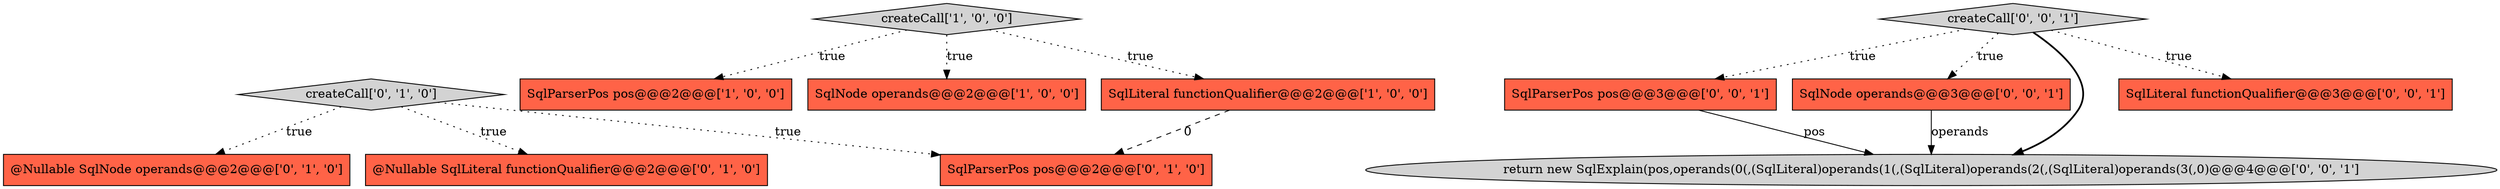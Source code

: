 digraph {
7 [style = filled, label = "SqlParserPos pos@@@2@@@['0', '1', '0']", fillcolor = tomato, shape = box image = "AAA1AAABBB2BBB"];
11 [style = filled, label = "createCall['0', '0', '1']", fillcolor = lightgray, shape = diamond image = "AAA0AAABBB3BBB"];
8 [style = filled, label = "SqlParserPos pos@@@3@@@['0', '0', '1']", fillcolor = tomato, shape = box image = "AAA0AAABBB3BBB"];
0 [style = filled, label = "SqlParserPos pos@@@2@@@['1', '0', '0']", fillcolor = tomato, shape = box image = "AAA0AAABBB1BBB"];
9 [style = filled, label = "SqlNode operands@@@3@@@['0', '0', '1']", fillcolor = tomato, shape = box image = "AAA0AAABBB3BBB"];
3 [style = filled, label = "createCall['1', '0', '0']", fillcolor = lightgray, shape = diamond image = "AAA0AAABBB1BBB"];
10 [style = filled, label = "return new SqlExplain(pos,operands(0(,(SqlLiteral)operands(1(,(SqlLiteral)operands(2(,(SqlLiteral)operands(3(,0)@@@4@@@['0', '0', '1']", fillcolor = lightgray, shape = ellipse image = "AAA0AAABBB3BBB"];
12 [style = filled, label = "SqlLiteral functionQualifier@@@3@@@['0', '0', '1']", fillcolor = tomato, shape = box image = "AAA0AAABBB3BBB"];
5 [style = filled, label = "createCall['0', '1', '0']", fillcolor = lightgray, shape = diamond image = "AAA0AAABBB2BBB"];
6 [style = filled, label = "@Nullable SqlNode operands@@@2@@@['0', '1', '0']", fillcolor = tomato, shape = box image = "AAA0AAABBB2BBB"];
1 [style = filled, label = "SqlNode operands@@@2@@@['1', '0', '0']", fillcolor = tomato, shape = box image = "AAA0AAABBB1BBB"];
2 [style = filled, label = "SqlLiteral functionQualifier@@@2@@@['1', '0', '0']", fillcolor = tomato, shape = box image = "AAA1AAABBB1BBB"];
4 [style = filled, label = "@Nullable SqlLiteral functionQualifier@@@2@@@['0', '1', '0']", fillcolor = tomato, shape = box image = "AAA0AAABBB2BBB"];
5->6 [style = dotted, label="true"];
11->8 [style = dotted, label="true"];
11->9 [style = dotted, label="true"];
2->7 [style = dashed, label="0"];
8->10 [style = solid, label="pos"];
5->7 [style = dotted, label="true"];
3->1 [style = dotted, label="true"];
11->10 [style = bold, label=""];
5->4 [style = dotted, label="true"];
3->2 [style = dotted, label="true"];
11->12 [style = dotted, label="true"];
3->0 [style = dotted, label="true"];
9->10 [style = solid, label="operands"];
}
